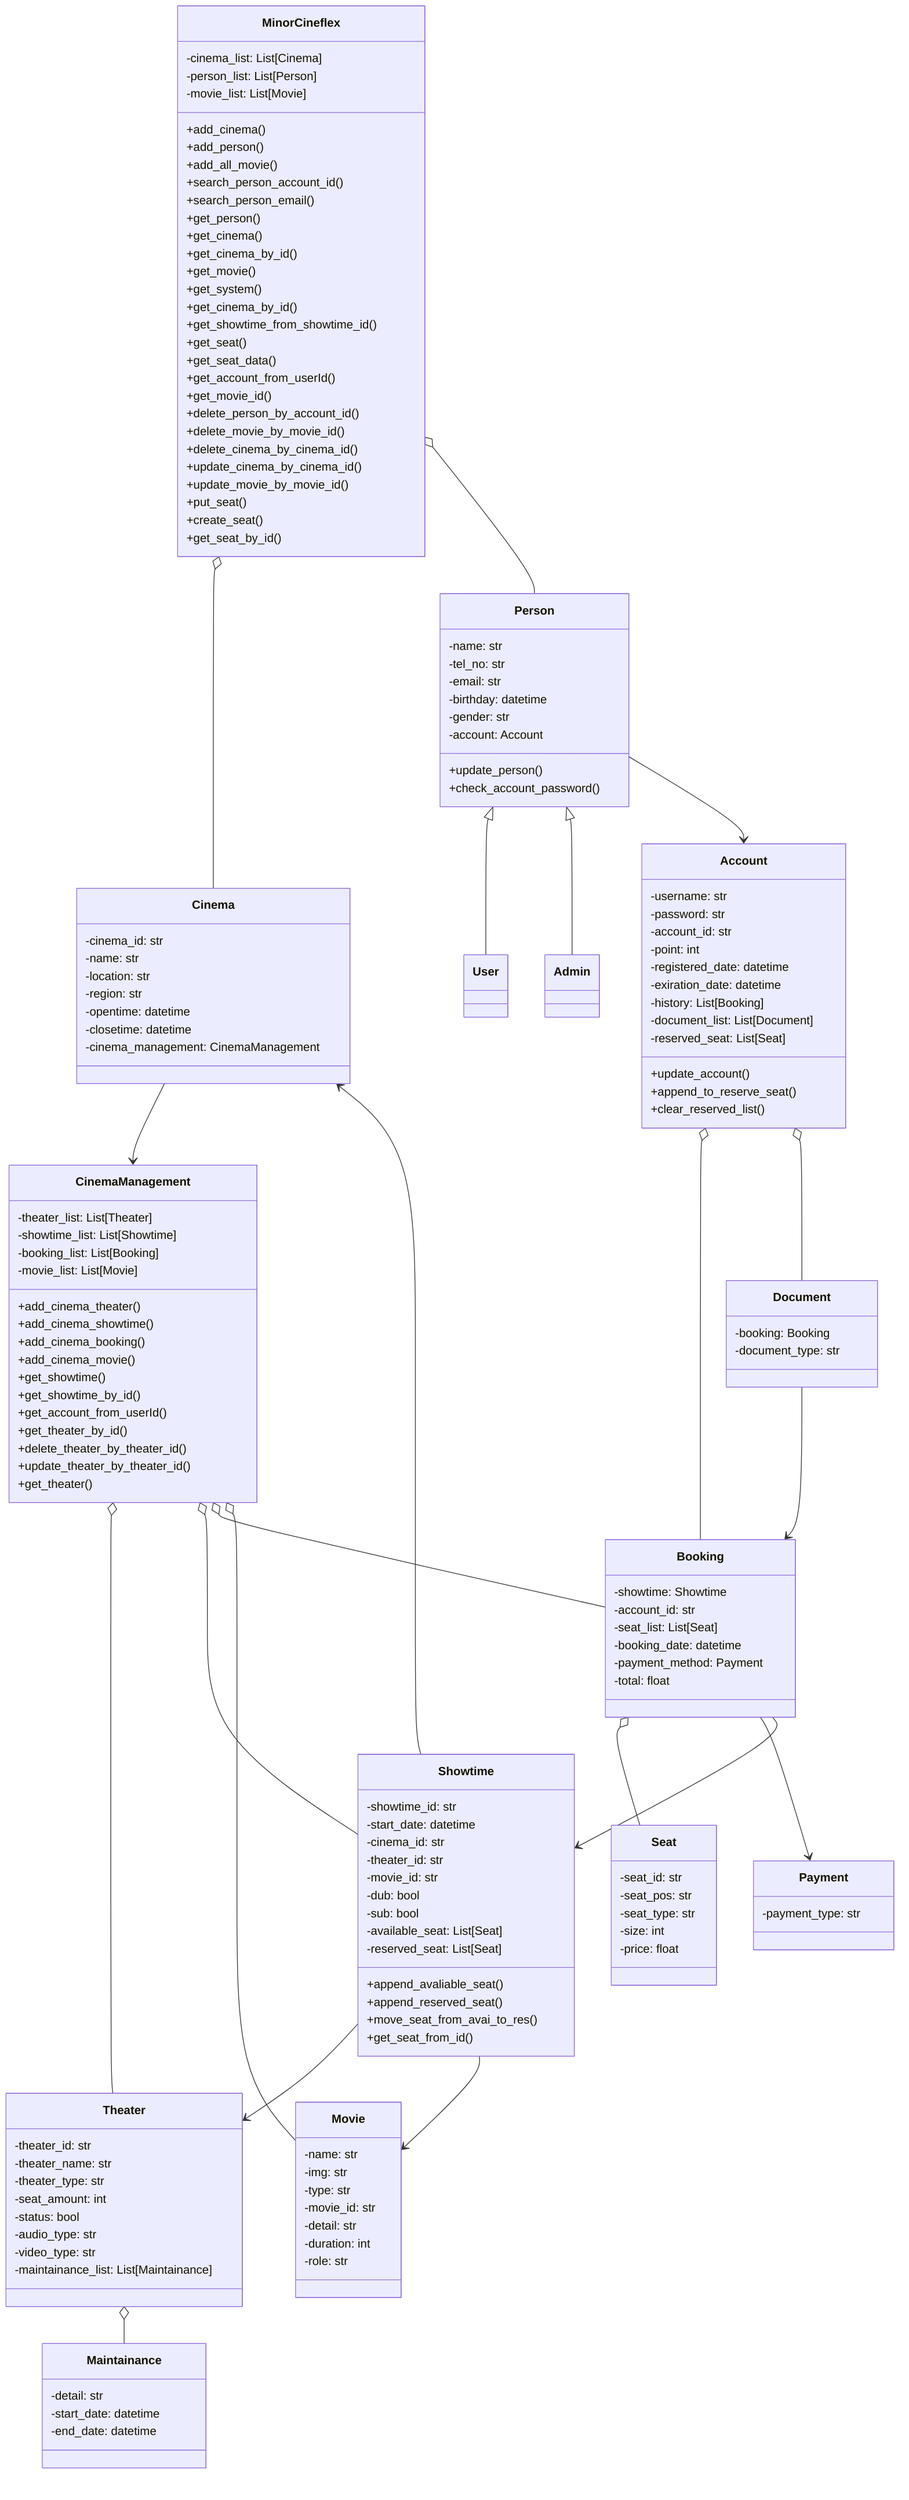 classDiagram

MinorCineflex o-- Cinema
MinorCineflex o-- Person
class MinorCineflex{
        -cinema_list: List[Cinema]
        -person_list: List[Person]
        -movie_list: List[Movie]
        +add_cinema()
        +add_person()
        +add_all_movie()
        +search_person_account_id()
        +search_person_email()
        +get_person()
        +get_cinema()
        +get_cinema_by_id()
        +get_movie()
        +get_system()
        +get_cinema_by_id()
        +get_showtime_from_showtime_id()
        +get_seat()
        +get_seat_data()
        +get_account_from_userId()
        +get_movie_id()
        +delete_person_by_account_id()
        +delete_movie_by_movie_id()
        +delete_cinema_by_cinema_id()
        +update_cinema_by_cinema_id()
        +update_movie_by_movie_id()
        +put_seat()
        +create_seat()
        +get_seat_by_id()
    }

Cinema --> CinemaManagement
class Cinema {
        -cinema_id: str
        -name: str
        -location: str
        -region: str
        -opentime: datetime
        -closetime: datetime
        -cinema_management: CinemaManagement
    }

CinemaManagement o-- Theater
CinemaManagement o-- Showtime
CinemaManagement o-- Booking
CinemaManagement o-- Movie
class CinemaManagement{
        -theater_list: List[Theater]
        -showtime_list: List[Showtime]
        -booking_list: List[Booking]
        -movie_list: List[Movie]
        +add_cinema_theater()
        +add_cinema_showtime()
        +add_cinema_booking()
        +add_cinema_movie()
        +get_showtime()
        +get_showtime_by_id()
        +get_account_from_userId()
        +get_theater_by_id()
        +delete_theater_by_theater_id()
        +update_theater_by_theater_id()
        +get_theater()
    }

Person <|-- User
Person <|-- Admin
Person --> Account
class Person {
        -name: str
        -tel_no: str
        -email: str
        -birthday: datetime
        -gender: str
        -account: Account
        +update_person()
        +check_account_password()
    }

Account o-- Booking
Account o-- Document
class Account {
        -username: str
        -password: str
        -account_id: str
        -point: int
        -registered_date: datetime
        -exiration_date: datetime
        -history: List[Booking]
        -document_list: List[Document]
        -reserved_seat: List[Seat]
        +update_account()
        +append_to_reserve_seat()
        +clear_reserved_list()
    }   

class Movie {
        -name: str
        -img: str
        -type: str
        -movie_id: str
        -detail: str
        -duration: int
        -role: str
    }

Theater o-- Maintainance
class Theater {
        -theater_id: str
        -theater_name: str
        -theater_type: str
        -seat_amount: int
        -status: bool
        -audio_type: str
        -video_type: str
        -maintainance_list: List[Maintainance]
    }

Showtime --> Cinema
Showtime --> Theater
Showtime --> Movie
class Showtime {
        -showtime_id: str
        -start_date: datetime
        -cinema_id: str
        -theater_id: str
        -movie_id: str
        -dub: bool
        -sub: bool
        -available_seat: List[Seat]
        -reserved_seat: List[Seat]
        +append_avaliable_seat()
        +append_reserved_seat()
        +move_seat_from_avai_to_res()
        +get_seat_from_id()
    }

class Payment {
        -payment_type: str
    }

class Seat {
        -seat_id: str
        -seat_pos: str
        -seat_type: str
        -size: int
        -price: float
    }

class Maintainance {
        -detail: str
        -start_date: datetime
        -end_date: datetime
    }

Booking o-- Seat
Booking --> Payment
Booking --> Showtime
class Booking {
        -showtime: Showtime
        -account_id: str
        -seat_list: List[Seat]
        -booking_date: datetime
        -payment_method: Payment
        -total: float
    } 

Document --> Booking
class Document {
        -booking: Booking
        -document_type: str
    }
